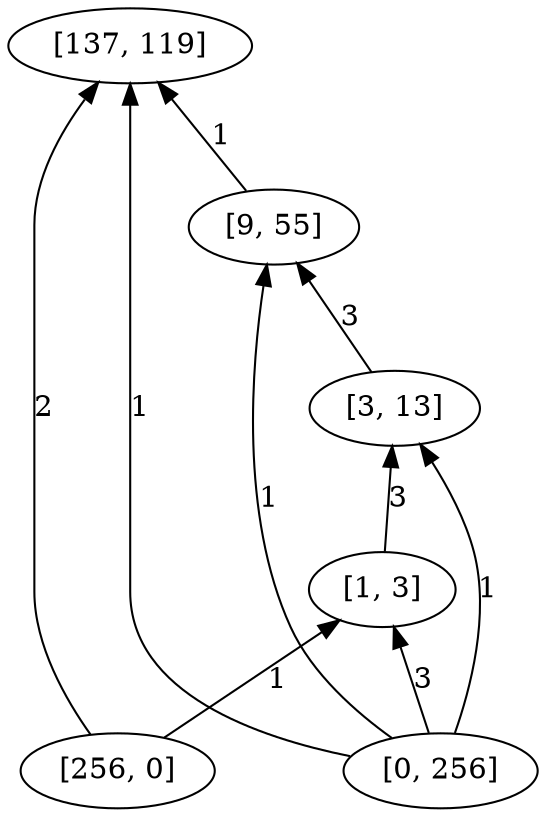 digraph "DD" { 
rankdir = "BT" 
graph [ ordering = "out"];
5001 -> 1[label = "2"];
5001 -> 4[label = "1"];
5002 -> 1[label = "1"];
5002 -> 2[label = "1"];
5002 -> 3[label = "1"];
5002 -> 4[label = "3"];
2 -> 1[label = "1"];
3 -> 2[label = "3"];
4 -> 3[label = "3"];
5001 [label = "[256, 0]",  shape = oval]
5002 [label = "[0, 256]",  shape = oval]
1 [label = "[137, 119]",  shape = oval]
2 [label = "[9, 55]",  shape = oval]
3 [label = "[3, 13]",  shape = oval]
4 [label = "[1, 3]",  shape = oval]
}
